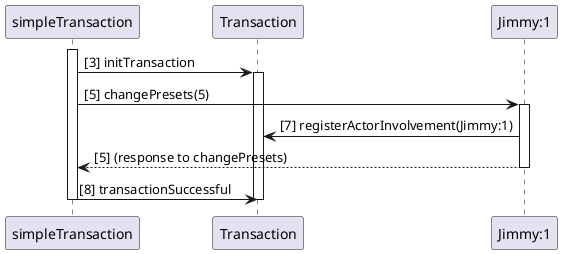 @startuml
activate "simpleTransaction"
"simpleTransaction" -> "Transaction" : [3] initTransaction
activate "Transaction"
"simpleTransaction" -> "Jimmy:1" : [5] changePresets(5)
activate "Jimmy:1"
"Jimmy:1" -> "Transaction" : [7] registerActorInvolvement(Jimmy:1)
"Jimmy:1" --> "simpleTransaction" : [5] (response to changePresets)
deactivate "Jimmy:1"
"simpleTransaction" -> "Transaction" : [8] transactionSuccessful
deactivate "Transaction"
deactivate "simpleTransaction"
@enduml
